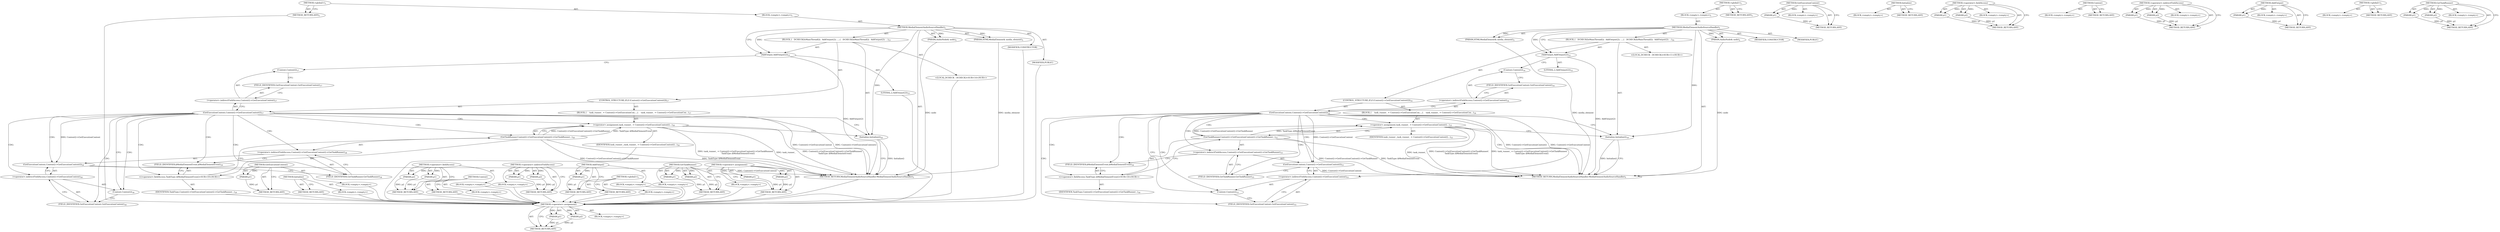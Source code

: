 digraph "GetTaskRunner" {
vulnerable_77 [label=<(METHOD,&lt;operator&gt;.assignment)>];
vulnerable_78 [label=<(PARAM,p1)>];
vulnerable_79 [label=<(PARAM,p2)>];
vulnerable_80 [label=<(BLOCK,&lt;empty&gt;,&lt;empty&gt;)>];
vulnerable_81 [label=<(METHOD_RETURN,ANY)>];
vulnerable_6 [label=<(METHOD,&lt;global&gt;)<SUB>1</SUB>>];
vulnerable_7 [label=<(BLOCK,&lt;empty&gt;,&lt;empty&gt;)<SUB>1</SUB>>];
vulnerable_8 [label=<(METHOD,MediaElementAudioSourceHandler)<SUB>1</SUB>>];
vulnerable_9 [label=<(PARAM,AudioNode&amp; node)<SUB>2</SUB>>];
vulnerable_10 [label=<(PARAM,HTMLMediaElement&amp; media_element)<SUB>3</SUB>>];
vulnerable_11 [label=<(BLOCK,{
   DCHECK(IsMainThread());
  AddOutput(2);

 ...,{
   DCHECK(IsMainThread());
  AddOutput(2);

 ...)<SUB>13</SUB>>];
vulnerable_12 [label="<(LOCAL,DCHECK : DCHECK)<SUB>14</SUB>>"];
vulnerable_13 [label=<(AddOutput,AddOutput(2))<SUB>15</SUB>>];
vulnerable_14 [label=<(LITERAL,2,AddOutput(2))<SUB>15</SUB>>];
vulnerable_15 [label=<(CONTROL_STRUCTURE,IF,if (Context()-&gt;GetExecutionContext()))<SUB>17</SUB>>];
vulnerable_16 [label=<(GetExecutionContext,Context()-&gt;GetExecutionContext())<SUB>17</SUB>>];
vulnerable_17 [label=<(&lt;operator&gt;.indirectFieldAccess,Context()-&gt;GetExecutionContext)<SUB>17</SUB>>];
vulnerable_18 [label=<(Context,Context())<SUB>17</SUB>>];
vulnerable_19 [label=<(FIELD_IDENTIFIER,GetExecutionContext,GetExecutionContext)<SUB>17</SUB>>];
vulnerable_20 [label=<(BLOCK,{
    task_runner_ = Context()-&gt;GetExecutionCon...,{
    task_runner_ = Context()-&gt;GetExecutionCon...)<SUB>17</SUB>>];
vulnerable_21 [label=<(&lt;operator&gt;.assignment,task_runner_ = Context()-&gt;GetExecutionContext()...)<SUB>18</SUB>>];
vulnerable_22 [label=<(IDENTIFIER,task_runner_,task_runner_ = Context()-&gt;GetExecutionContext()...)<SUB>18</SUB>>];
vulnerable_23 [label=<(GetTaskRunner,Context()-&gt;GetExecutionContext()-&gt;GetTaskRunner...)<SUB>18</SUB>>];
vulnerable_24 [label=<(&lt;operator&gt;.indirectFieldAccess,Context()-&gt;GetExecutionContext()-&gt;GetTaskRunner)<SUB>18</SUB>>];
vulnerable_25 [label=<(GetExecutionContext,Context()-&gt;GetExecutionContext())<SUB>18</SUB>>];
vulnerable_26 [label=<(&lt;operator&gt;.indirectFieldAccess,Context()-&gt;GetExecutionContext)<SUB>18</SUB>>];
vulnerable_27 [label=<(Context,Context())<SUB>18</SUB>>];
vulnerable_28 [label=<(FIELD_IDENTIFIER,GetExecutionContext,GetExecutionContext)<SUB>18</SUB>>];
vulnerable_29 [label=<(FIELD_IDENTIFIER,GetTaskRunner,GetTaskRunner)<SUB>18</SUB>>];
vulnerable_30 [label="<(&lt;operator&gt;.fieldAccess,TaskType::kMediaElementEvent)<SUB>19</SUB>>"];
vulnerable_31 [label=<(IDENTIFIER,TaskType,Context()-&gt;GetExecutionContext()-&gt;GetTaskRunner...)<SUB>19</SUB>>];
vulnerable_32 [label=<(FIELD_IDENTIFIER,kMediaElementEvent,kMediaElementEvent)<SUB>19</SUB>>];
vulnerable_33 [label=<(Initialize,Initialize())<SUB>22</SUB>>];
vulnerable_34 [label=<(MODIFIER,CONSTRUCTOR)>];
vulnerable_35 [label=<(MODIFIER,PUBLIC)>];
vulnerable_36 [label=<(METHOD_RETURN,MediaElementAudioSourceHandler.MediaElementAudioSourceHandler)<SUB>1</SUB>>];
vulnerable_38 [label=<(METHOD_RETURN,ANY)<SUB>1</SUB>>];
vulnerable_65 [label=<(METHOD,GetExecutionContext)>];
vulnerable_66 [label=<(PARAM,p1)>];
vulnerable_67 [label=<(BLOCK,&lt;empty&gt;,&lt;empty&gt;)>];
vulnerable_68 [label=<(METHOD_RETURN,ANY)>];
vulnerable_92 [label=<(METHOD,Initialize)>];
vulnerable_93 [label=<(BLOCK,&lt;empty&gt;,&lt;empty&gt;)>];
vulnerable_94 [label=<(METHOD_RETURN,ANY)>];
vulnerable_87 [label=<(METHOD,&lt;operator&gt;.fieldAccess)>];
vulnerable_88 [label=<(PARAM,p1)>];
vulnerable_89 [label=<(PARAM,p2)>];
vulnerable_90 [label=<(BLOCK,&lt;empty&gt;,&lt;empty&gt;)>];
vulnerable_91 [label=<(METHOD_RETURN,ANY)>];
vulnerable_74 [label=<(METHOD,Context)>];
vulnerable_75 [label=<(BLOCK,&lt;empty&gt;,&lt;empty&gt;)>];
vulnerable_76 [label=<(METHOD_RETURN,ANY)>];
vulnerable_69 [label=<(METHOD,&lt;operator&gt;.indirectFieldAccess)>];
vulnerable_70 [label=<(PARAM,p1)>];
vulnerable_71 [label=<(PARAM,p2)>];
vulnerable_72 [label=<(BLOCK,&lt;empty&gt;,&lt;empty&gt;)>];
vulnerable_73 [label=<(METHOD_RETURN,ANY)>];
vulnerable_61 [label=<(METHOD,AddOutput)>];
vulnerable_62 [label=<(PARAM,p1)>];
vulnerable_63 [label=<(BLOCK,&lt;empty&gt;,&lt;empty&gt;)>];
vulnerable_64 [label=<(METHOD_RETURN,ANY)>];
vulnerable_55 [label=<(METHOD,&lt;global&gt;)<SUB>1</SUB>>];
vulnerable_56 [label=<(BLOCK,&lt;empty&gt;,&lt;empty&gt;)>];
vulnerable_57 [label=<(METHOD_RETURN,ANY)>];
vulnerable_82 [label=<(METHOD,GetTaskRunner)>];
vulnerable_83 [label=<(PARAM,p1)>];
vulnerable_84 [label=<(PARAM,p2)>];
vulnerable_85 [label=<(BLOCK,&lt;empty&gt;,&lt;empty&gt;)>];
vulnerable_86 [label=<(METHOD_RETURN,ANY)>];
fixed_77 [label=<(METHOD,&lt;operator&gt;.assignment)>];
fixed_78 [label=<(PARAM,p1)>];
fixed_79 [label=<(PARAM,p2)>];
fixed_80 [label=<(BLOCK,&lt;empty&gt;,&lt;empty&gt;)>];
fixed_81 [label=<(METHOD_RETURN,ANY)>];
fixed_6 [label=<(METHOD,&lt;global&gt;)<SUB>1</SUB>>];
fixed_7 [label=<(BLOCK,&lt;empty&gt;,&lt;empty&gt;)<SUB>1</SUB>>];
fixed_8 [label=<(METHOD,MediaElementAudioSourceHandler)<SUB>1</SUB>>];
fixed_9 [label=<(PARAM,AudioNode&amp; node)<SUB>2</SUB>>];
fixed_10 [label=<(PARAM,HTMLMediaElement&amp; media_element)<SUB>3</SUB>>];
fixed_11 [label=<(BLOCK,{
   DCHECK(IsMainThread());
  AddOutput(2);

 ...,{
   DCHECK(IsMainThread());
  AddOutput(2);

 ...)<SUB>10</SUB>>];
fixed_12 [label="<(LOCAL,DCHECK : DCHECK)<SUB>11</SUB>>"];
fixed_13 [label=<(AddOutput,AddOutput(2))<SUB>12</SUB>>];
fixed_14 [label=<(LITERAL,2,AddOutput(2))<SUB>12</SUB>>];
fixed_15 [label=<(CONTROL_STRUCTURE,IF,if (Context()-&gt;GetExecutionContext()))<SUB>14</SUB>>];
fixed_16 [label=<(GetExecutionContext,Context()-&gt;GetExecutionContext())<SUB>14</SUB>>];
fixed_17 [label=<(&lt;operator&gt;.indirectFieldAccess,Context()-&gt;GetExecutionContext)<SUB>14</SUB>>];
fixed_18 [label=<(Context,Context())<SUB>14</SUB>>];
fixed_19 [label=<(FIELD_IDENTIFIER,GetExecutionContext,GetExecutionContext)<SUB>14</SUB>>];
fixed_20 [label=<(BLOCK,{
    task_runner_ = Context()-&gt;GetExecutionCon...,{
    task_runner_ = Context()-&gt;GetExecutionCon...)<SUB>14</SUB>>];
fixed_21 [label=<(&lt;operator&gt;.assignment,task_runner_ = Context()-&gt;GetExecutionContext()...)<SUB>15</SUB>>];
fixed_22 [label=<(IDENTIFIER,task_runner_,task_runner_ = Context()-&gt;GetExecutionContext()...)<SUB>15</SUB>>];
fixed_23 [label=<(GetTaskRunner,Context()-&gt;GetExecutionContext()-&gt;GetTaskRunner...)<SUB>15</SUB>>];
fixed_24 [label=<(&lt;operator&gt;.indirectFieldAccess,Context()-&gt;GetExecutionContext()-&gt;GetTaskRunner)<SUB>15</SUB>>];
fixed_25 [label=<(GetExecutionContext,Context()-&gt;GetExecutionContext())<SUB>15</SUB>>];
fixed_26 [label=<(&lt;operator&gt;.indirectFieldAccess,Context()-&gt;GetExecutionContext)<SUB>15</SUB>>];
fixed_27 [label=<(Context,Context())<SUB>15</SUB>>];
fixed_28 [label=<(FIELD_IDENTIFIER,GetExecutionContext,GetExecutionContext)<SUB>15</SUB>>];
fixed_29 [label=<(FIELD_IDENTIFIER,GetTaskRunner,GetTaskRunner)<SUB>15</SUB>>];
fixed_30 [label="<(&lt;operator&gt;.fieldAccess,TaskType::kMediaElementEvent)<SUB>16</SUB>>"];
fixed_31 [label=<(IDENTIFIER,TaskType,Context()-&gt;GetExecutionContext()-&gt;GetTaskRunner...)<SUB>16</SUB>>];
fixed_32 [label=<(FIELD_IDENTIFIER,kMediaElementEvent,kMediaElementEvent)<SUB>16</SUB>>];
fixed_33 [label=<(Initialize,Initialize())<SUB>19</SUB>>];
fixed_34 [label=<(MODIFIER,CONSTRUCTOR)>];
fixed_35 [label=<(MODIFIER,PUBLIC)>];
fixed_36 [label=<(METHOD_RETURN,MediaElementAudioSourceHandler.MediaElementAudioSourceHandler)<SUB>1</SUB>>];
fixed_38 [label=<(METHOD_RETURN,ANY)<SUB>1</SUB>>];
fixed_65 [label=<(METHOD,GetExecutionContext)>];
fixed_66 [label=<(PARAM,p1)>];
fixed_67 [label=<(BLOCK,&lt;empty&gt;,&lt;empty&gt;)>];
fixed_68 [label=<(METHOD_RETURN,ANY)>];
fixed_92 [label=<(METHOD,Initialize)>];
fixed_93 [label=<(BLOCK,&lt;empty&gt;,&lt;empty&gt;)>];
fixed_94 [label=<(METHOD_RETURN,ANY)>];
fixed_87 [label=<(METHOD,&lt;operator&gt;.fieldAccess)>];
fixed_88 [label=<(PARAM,p1)>];
fixed_89 [label=<(PARAM,p2)>];
fixed_90 [label=<(BLOCK,&lt;empty&gt;,&lt;empty&gt;)>];
fixed_91 [label=<(METHOD_RETURN,ANY)>];
fixed_74 [label=<(METHOD,Context)>];
fixed_75 [label=<(BLOCK,&lt;empty&gt;,&lt;empty&gt;)>];
fixed_76 [label=<(METHOD_RETURN,ANY)>];
fixed_69 [label=<(METHOD,&lt;operator&gt;.indirectFieldAccess)>];
fixed_70 [label=<(PARAM,p1)>];
fixed_71 [label=<(PARAM,p2)>];
fixed_72 [label=<(BLOCK,&lt;empty&gt;,&lt;empty&gt;)>];
fixed_73 [label=<(METHOD_RETURN,ANY)>];
fixed_61 [label=<(METHOD,AddOutput)>];
fixed_62 [label=<(PARAM,p1)>];
fixed_63 [label=<(BLOCK,&lt;empty&gt;,&lt;empty&gt;)>];
fixed_64 [label=<(METHOD_RETURN,ANY)>];
fixed_55 [label=<(METHOD,&lt;global&gt;)<SUB>1</SUB>>];
fixed_56 [label=<(BLOCK,&lt;empty&gt;,&lt;empty&gt;)>];
fixed_57 [label=<(METHOD_RETURN,ANY)>];
fixed_82 [label=<(METHOD,GetTaskRunner)>];
fixed_83 [label=<(PARAM,p1)>];
fixed_84 [label=<(PARAM,p2)>];
fixed_85 [label=<(BLOCK,&lt;empty&gt;,&lt;empty&gt;)>];
fixed_86 [label=<(METHOD_RETURN,ANY)>];
vulnerable_77 -> vulnerable_78  [key=0, label="AST: "];
vulnerable_77 -> vulnerable_78  [key=1, label="DDG: "];
vulnerable_77 -> vulnerable_80  [key=0, label="AST: "];
vulnerable_77 -> vulnerable_79  [key=0, label="AST: "];
vulnerable_77 -> vulnerable_79  [key=1, label="DDG: "];
vulnerable_77 -> vulnerable_81  [key=0, label="AST: "];
vulnerable_77 -> vulnerable_81  [key=1, label="CFG: "];
vulnerable_78 -> vulnerable_81  [key=0, label="DDG: p1"];
vulnerable_79 -> vulnerable_81  [key=0, label="DDG: p2"];
vulnerable_80 -> fixed_77  [key=0];
vulnerable_81 -> fixed_77  [key=0];
vulnerable_6 -> vulnerable_7  [key=0, label="AST: "];
vulnerable_6 -> vulnerable_38  [key=0, label="AST: "];
vulnerable_6 -> vulnerable_38  [key=1, label="CFG: "];
vulnerable_7 -> vulnerable_8  [key=0, label="AST: "];
vulnerable_8 -> vulnerable_9  [key=0, label="AST: "];
vulnerable_8 -> vulnerable_9  [key=1, label="DDG: "];
vulnerable_8 -> vulnerable_10  [key=0, label="AST: "];
vulnerable_8 -> vulnerable_10  [key=1, label="DDG: "];
vulnerable_8 -> vulnerable_11  [key=0, label="AST: "];
vulnerable_8 -> vulnerable_34  [key=0, label="AST: "];
vulnerable_8 -> vulnerable_35  [key=0, label="AST: "];
vulnerable_8 -> vulnerable_36  [key=0, label="AST: "];
vulnerable_8 -> vulnerable_13  [key=0, label="CFG: "];
vulnerable_8 -> vulnerable_13  [key=1, label="DDG: "];
vulnerable_8 -> vulnerable_33  [key=0, label="DDG: "];
vulnerable_9 -> vulnerable_36  [key=0, label="DDG: node"];
vulnerable_10 -> vulnerable_36  [key=0, label="DDG: media_element"];
vulnerable_11 -> vulnerable_12  [key=0, label="AST: "];
vulnerable_11 -> vulnerable_13  [key=0, label="AST: "];
vulnerable_11 -> vulnerable_15  [key=0, label="AST: "];
vulnerable_11 -> vulnerable_33  [key=0, label="AST: "];
vulnerable_12 -> fixed_77  [key=0];
vulnerable_13 -> vulnerable_14  [key=0, label="AST: "];
vulnerable_13 -> vulnerable_18  [key=0, label="CFG: "];
vulnerable_13 -> vulnerable_36  [key=0, label="DDG: AddOutput(2)"];
vulnerable_14 -> fixed_77  [key=0];
vulnerable_15 -> vulnerable_16  [key=0, label="AST: "];
vulnerable_15 -> vulnerable_20  [key=0, label="AST: "];
vulnerable_16 -> vulnerable_17  [key=0, label="AST: "];
vulnerable_16 -> vulnerable_33  [key=0, label="CFG: "];
vulnerable_16 -> vulnerable_27  [key=0, label="CFG: "];
vulnerable_16 -> vulnerable_27  [key=1, label="CDG: "];
vulnerable_16 -> vulnerable_36  [key=0, label="DDG: Context()-&gt;GetExecutionContext"];
vulnerable_16 -> vulnerable_36  [key=1, label="DDG: Context()-&gt;GetExecutionContext()"];
vulnerable_16 -> vulnerable_25  [key=0, label="DDG: Context()-&gt;GetExecutionContext"];
vulnerable_16 -> vulnerable_25  [key=1, label="CDG: "];
vulnerable_16 -> vulnerable_24  [key=0, label="CDG: "];
vulnerable_16 -> vulnerable_30  [key=0, label="CDG: "];
vulnerable_16 -> vulnerable_29  [key=0, label="CDG: "];
vulnerable_16 -> vulnerable_21  [key=0, label="CDG: "];
vulnerable_16 -> vulnerable_32  [key=0, label="CDG: "];
vulnerable_16 -> vulnerable_26  [key=0, label="CDG: "];
vulnerable_16 -> vulnerable_23  [key=0, label="CDG: "];
vulnerable_16 -> vulnerable_28  [key=0, label="CDG: "];
vulnerable_17 -> vulnerable_18  [key=0, label="AST: "];
vulnerable_17 -> vulnerable_19  [key=0, label="AST: "];
vulnerable_17 -> vulnerable_16  [key=0, label="CFG: "];
vulnerable_18 -> vulnerable_19  [key=0, label="CFG: "];
vulnerable_19 -> vulnerable_17  [key=0, label="CFG: "];
vulnerable_20 -> vulnerable_21  [key=0, label="AST: "];
vulnerable_21 -> vulnerable_22  [key=0, label="AST: "];
vulnerable_21 -> vulnerable_23  [key=0, label="AST: "];
vulnerable_21 -> vulnerable_33  [key=0, label="CFG: "];
vulnerable_21 -> vulnerable_36  [key=0, label="DDG: Context()-&gt;GetExecutionContext()-&gt;GetTaskRunner(
        TaskType::kMediaElementEvent)"];
vulnerable_21 -> vulnerable_36  [key=1, label="DDG: task_runner_ = Context()-&gt;GetExecutionContext()-&gt;GetTaskRunner(
        TaskType::kMediaElementEvent)"];
vulnerable_21 -> vulnerable_36  [key=2, label="DDG: task_runner_"];
vulnerable_22 -> fixed_77  [key=0];
vulnerable_23 -> vulnerable_24  [key=0, label="AST: "];
vulnerable_23 -> vulnerable_30  [key=0, label="AST: "];
vulnerable_23 -> vulnerable_21  [key=0, label="CFG: "];
vulnerable_23 -> vulnerable_21  [key=1, label="DDG: Context()-&gt;GetExecutionContext()-&gt;GetTaskRunner"];
vulnerable_23 -> vulnerable_21  [key=2, label="DDG: TaskType::kMediaElementEvent"];
vulnerable_23 -> vulnerable_36  [key=0, label="DDG: Context()-&gt;GetExecutionContext()-&gt;GetTaskRunner"];
vulnerable_23 -> vulnerable_36  [key=1, label="DDG: TaskType::kMediaElementEvent"];
vulnerable_24 -> vulnerable_25  [key=0, label="AST: "];
vulnerable_24 -> vulnerable_29  [key=0, label="AST: "];
vulnerable_24 -> vulnerable_32  [key=0, label="CFG: "];
vulnerable_25 -> vulnerable_26  [key=0, label="AST: "];
vulnerable_25 -> vulnerable_29  [key=0, label="CFG: "];
vulnerable_25 -> vulnerable_36  [key=0, label="DDG: Context()-&gt;GetExecutionContext"];
vulnerable_26 -> vulnerable_27  [key=0, label="AST: "];
vulnerable_26 -> vulnerable_28  [key=0, label="AST: "];
vulnerable_26 -> vulnerable_25  [key=0, label="CFG: "];
vulnerable_27 -> vulnerable_28  [key=0, label="CFG: "];
vulnerable_28 -> vulnerable_26  [key=0, label="CFG: "];
vulnerable_29 -> vulnerable_24  [key=0, label="CFG: "];
vulnerable_30 -> vulnerable_31  [key=0, label="AST: "];
vulnerable_30 -> vulnerable_32  [key=0, label="AST: "];
vulnerable_30 -> vulnerable_23  [key=0, label="CFG: "];
vulnerable_31 -> fixed_77  [key=0];
vulnerable_32 -> vulnerable_30  [key=0, label="CFG: "];
vulnerable_33 -> vulnerable_36  [key=0, label="CFG: "];
vulnerable_33 -> vulnerable_36  [key=1, label="DDG: Initialize()"];
vulnerable_34 -> fixed_77  [key=0];
vulnerable_35 -> fixed_77  [key=0];
vulnerable_36 -> fixed_77  [key=0];
vulnerable_38 -> fixed_77  [key=0];
vulnerable_65 -> vulnerable_66  [key=0, label="AST: "];
vulnerable_65 -> vulnerable_66  [key=1, label="DDG: "];
vulnerable_65 -> vulnerable_67  [key=0, label="AST: "];
vulnerable_65 -> vulnerable_68  [key=0, label="AST: "];
vulnerable_65 -> vulnerable_68  [key=1, label="CFG: "];
vulnerable_66 -> vulnerable_68  [key=0, label="DDG: p1"];
vulnerable_67 -> fixed_77  [key=0];
vulnerable_68 -> fixed_77  [key=0];
vulnerable_92 -> vulnerable_93  [key=0, label="AST: "];
vulnerable_92 -> vulnerable_94  [key=0, label="AST: "];
vulnerable_92 -> vulnerable_94  [key=1, label="CFG: "];
vulnerable_93 -> fixed_77  [key=0];
vulnerable_94 -> fixed_77  [key=0];
vulnerable_87 -> vulnerable_88  [key=0, label="AST: "];
vulnerable_87 -> vulnerable_88  [key=1, label="DDG: "];
vulnerable_87 -> vulnerable_90  [key=0, label="AST: "];
vulnerable_87 -> vulnerable_89  [key=0, label="AST: "];
vulnerable_87 -> vulnerable_89  [key=1, label="DDG: "];
vulnerable_87 -> vulnerable_91  [key=0, label="AST: "];
vulnerable_87 -> vulnerable_91  [key=1, label="CFG: "];
vulnerable_88 -> vulnerable_91  [key=0, label="DDG: p1"];
vulnerable_89 -> vulnerable_91  [key=0, label="DDG: p2"];
vulnerable_90 -> fixed_77  [key=0];
vulnerable_91 -> fixed_77  [key=0];
vulnerable_74 -> vulnerable_75  [key=0, label="AST: "];
vulnerable_74 -> vulnerable_76  [key=0, label="AST: "];
vulnerable_74 -> vulnerable_76  [key=1, label="CFG: "];
vulnerable_75 -> fixed_77  [key=0];
vulnerable_76 -> fixed_77  [key=0];
vulnerable_69 -> vulnerable_70  [key=0, label="AST: "];
vulnerable_69 -> vulnerable_70  [key=1, label="DDG: "];
vulnerable_69 -> vulnerable_72  [key=0, label="AST: "];
vulnerable_69 -> vulnerable_71  [key=0, label="AST: "];
vulnerable_69 -> vulnerable_71  [key=1, label="DDG: "];
vulnerable_69 -> vulnerable_73  [key=0, label="AST: "];
vulnerable_69 -> vulnerable_73  [key=1, label="CFG: "];
vulnerable_70 -> vulnerable_73  [key=0, label="DDG: p1"];
vulnerable_71 -> vulnerable_73  [key=0, label="DDG: p2"];
vulnerable_72 -> fixed_77  [key=0];
vulnerable_73 -> fixed_77  [key=0];
vulnerable_61 -> vulnerable_62  [key=0, label="AST: "];
vulnerable_61 -> vulnerable_62  [key=1, label="DDG: "];
vulnerable_61 -> vulnerable_63  [key=0, label="AST: "];
vulnerable_61 -> vulnerable_64  [key=0, label="AST: "];
vulnerable_61 -> vulnerable_64  [key=1, label="CFG: "];
vulnerable_62 -> vulnerable_64  [key=0, label="DDG: p1"];
vulnerable_63 -> fixed_77  [key=0];
vulnerable_64 -> fixed_77  [key=0];
vulnerable_55 -> vulnerable_56  [key=0, label="AST: "];
vulnerable_55 -> vulnerable_57  [key=0, label="AST: "];
vulnerable_55 -> vulnerable_57  [key=1, label="CFG: "];
vulnerable_56 -> fixed_77  [key=0];
vulnerable_57 -> fixed_77  [key=0];
vulnerable_82 -> vulnerable_83  [key=0, label="AST: "];
vulnerable_82 -> vulnerable_83  [key=1, label="DDG: "];
vulnerable_82 -> vulnerable_85  [key=0, label="AST: "];
vulnerable_82 -> vulnerable_84  [key=0, label="AST: "];
vulnerable_82 -> vulnerable_84  [key=1, label="DDG: "];
vulnerable_82 -> vulnerable_86  [key=0, label="AST: "];
vulnerable_82 -> vulnerable_86  [key=1, label="CFG: "];
vulnerable_83 -> vulnerable_86  [key=0, label="DDG: p1"];
vulnerable_84 -> vulnerable_86  [key=0, label="DDG: p2"];
vulnerable_85 -> fixed_77  [key=0];
vulnerable_86 -> fixed_77  [key=0];
fixed_77 -> fixed_78  [key=0, label="AST: "];
fixed_77 -> fixed_78  [key=1, label="DDG: "];
fixed_77 -> fixed_80  [key=0, label="AST: "];
fixed_77 -> fixed_79  [key=0, label="AST: "];
fixed_77 -> fixed_79  [key=1, label="DDG: "];
fixed_77 -> fixed_81  [key=0, label="AST: "];
fixed_77 -> fixed_81  [key=1, label="CFG: "];
fixed_78 -> fixed_81  [key=0, label="DDG: p1"];
fixed_79 -> fixed_81  [key=0, label="DDG: p2"];
fixed_6 -> fixed_7  [key=0, label="AST: "];
fixed_6 -> fixed_38  [key=0, label="AST: "];
fixed_6 -> fixed_38  [key=1, label="CFG: "];
fixed_7 -> fixed_8  [key=0, label="AST: "];
fixed_8 -> fixed_9  [key=0, label="AST: "];
fixed_8 -> fixed_9  [key=1, label="DDG: "];
fixed_8 -> fixed_10  [key=0, label="AST: "];
fixed_8 -> fixed_10  [key=1, label="DDG: "];
fixed_8 -> fixed_11  [key=0, label="AST: "];
fixed_8 -> fixed_34  [key=0, label="AST: "];
fixed_8 -> fixed_35  [key=0, label="AST: "];
fixed_8 -> fixed_36  [key=0, label="AST: "];
fixed_8 -> fixed_13  [key=0, label="CFG: "];
fixed_8 -> fixed_13  [key=1, label="DDG: "];
fixed_8 -> fixed_33  [key=0, label="DDG: "];
fixed_9 -> fixed_36  [key=0, label="DDG: node"];
fixed_10 -> fixed_36  [key=0, label="DDG: media_element"];
fixed_11 -> fixed_12  [key=0, label="AST: "];
fixed_11 -> fixed_13  [key=0, label="AST: "];
fixed_11 -> fixed_15  [key=0, label="AST: "];
fixed_11 -> fixed_33  [key=0, label="AST: "];
fixed_13 -> fixed_14  [key=0, label="AST: "];
fixed_13 -> fixed_18  [key=0, label="CFG: "];
fixed_13 -> fixed_36  [key=0, label="DDG: AddOutput(2)"];
fixed_15 -> fixed_16  [key=0, label="AST: "];
fixed_15 -> fixed_20  [key=0, label="AST: "];
fixed_16 -> fixed_17  [key=0, label="AST: "];
fixed_16 -> fixed_33  [key=0, label="CFG: "];
fixed_16 -> fixed_27  [key=0, label="CFG: "];
fixed_16 -> fixed_27  [key=1, label="CDG: "];
fixed_16 -> fixed_36  [key=0, label="DDG: Context()-&gt;GetExecutionContext"];
fixed_16 -> fixed_36  [key=1, label="DDG: Context()-&gt;GetExecutionContext()"];
fixed_16 -> fixed_25  [key=0, label="DDG: Context()-&gt;GetExecutionContext"];
fixed_16 -> fixed_25  [key=1, label="CDG: "];
fixed_16 -> fixed_24  [key=0, label="CDG: "];
fixed_16 -> fixed_30  [key=0, label="CDG: "];
fixed_16 -> fixed_29  [key=0, label="CDG: "];
fixed_16 -> fixed_21  [key=0, label="CDG: "];
fixed_16 -> fixed_32  [key=0, label="CDG: "];
fixed_16 -> fixed_26  [key=0, label="CDG: "];
fixed_16 -> fixed_23  [key=0, label="CDG: "];
fixed_16 -> fixed_28  [key=0, label="CDG: "];
fixed_17 -> fixed_18  [key=0, label="AST: "];
fixed_17 -> fixed_19  [key=0, label="AST: "];
fixed_17 -> fixed_16  [key=0, label="CFG: "];
fixed_18 -> fixed_19  [key=0, label="CFG: "];
fixed_19 -> fixed_17  [key=0, label="CFG: "];
fixed_20 -> fixed_21  [key=0, label="AST: "];
fixed_21 -> fixed_22  [key=0, label="AST: "];
fixed_21 -> fixed_23  [key=0, label="AST: "];
fixed_21 -> fixed_33  [key=0, label="CFG: "];
fixed_21 -> fixed_36  [key=0, label="DDG: Context()-&gt;GetExecutionContext()-&gt;GetTaskRunner(
        TaskType::kMediaElementEvent)"];
fixed_21 -> fixed_36  [key=1, label="DDG: task_runner_ = Context()-&gt;GetExecutionContext()-&gt;GetTaskRunner(
        TaskType::kMediaElementEvent)"];
fixed_21 -> fixed_36  [key=2, label="DDG: task_runner_"];
fixed_23 -> fixed_24  [key=0, label="AST: "];
fixed_23 -> fixed_30  [key=0, label="AST: "];
fixed_23 -> fixed_21  [key=0, label="CFG: "];
fixed_23 -> fixed_21  [key=1, label="DDG: Context()-&gt;GetExecutionContext()-&gt;GetTaskRunner"];
fixed_23 -> fixed_21  [key=2, label="DDG: TaskType::kMediaElementEvent"];
fixed_23 -> fixed_36  [key=0, label="DDG: Context()-&gt;GetExecutionContext()-&gt;GetTaskRunner"];
fixed_23 -> fixed_36  [key=1, label="DDG: TaskType::kMediaElementEvent"];
fixed_24 -> fixed_25  [key=0, label="AST: "];
fixed_24 -> fixed_29  [key=0, label="AST: "];
fixed_24 -> fixed_32  [key=0, label="CFG: "];
fixed_25 -> fixed_26  [key=0, label="AST: "];
fixed_25 -> fixed_29  [key=0, label="CFG: "];
fixed_25 -> fixed_36  [key=0, label="DDG: Context()-&gt;GetExecutionContext"];
fixed_26 -> fixed_27  [key=0, label="AST: "];
fixed_26 -> fixed_28  [key=0, label="AST: "];
fixed_26 -> fixed_25  [key=0, label="CFG: "];
fixed_27 -> fixed_28  [key=0, label="CFG: "];
fixed_28 -> fixed_26  [key=0, label="CFG: "];
fixed_29 -> fixed_24  [key=0, label="CFG: "];
fixed_30 -> fixed_31  [key=0, label="AST: "];
fixed_30 -> fixed_32  [key=0, label="AST: "];
fixed_30 -> fixed_23  [key=0, label="CFG: "];
fixed_32 -> fixed_30  [key=0, label="CFG: "];
fixed_33 -> fixed_36  [key=0, label="CFG: "];
fixed_33 -> fixed_36  [key=1, label="DDG: Initialize()"];
fixed_65 -> fixed_66  [key=0, label="AST: "];
fixed_65 -> fixed_66  [key=1, label="DDG: "];
fixed_65 -> fixed_67  [key=0, label="AST: "];
fixed_65 -> fixed_68  [key=0, label="AST: "];
fixed_65 -> fixed_68  [key=1, label="CFG: "];
fixed_66 -> fixed_68  [key=0, label="DDG: p1"];
fixed_92 -> fixed_93  [key=0, label="AST: "];
fixed_92 -> fixed_94  [key=0, label="AST: "];
fixed_92 -> fixed_94  [key=1, label="CFG: "];
fixed_87 -> fixed_88  [key=0, label="AST: "];
fixed_87 -> fixed_88  [key=1, label="DDG: "];
fixed_87 -> fixed_90  [key=0, label="AST: "];
fixed_87 -> fixed_89  [key=0, label="AST: "];
fixed_87 -> fixed_89  [key=1, label="DDG: "];
fixed_87 -> fixed_91  [key=0, label="AST: "];
fixed_87 -> fixed_91  [key=1, label="CFG: "];
fixed_88 -> fixed_91  [key=0, label="DDG: p1"];
fixed_89 -> fixed_91  [key=0, label="DDG: p2"];
fixed_74 -> fixed_75  [key=0, label="AST: "];
fixed_74 -> fixed_76  [key=0, label="AST: "];
fixed_74 -> fixed_76  [key=1, label="CFG: "];
fixed_69 -> fixed_70  [key=0, label="AST: "];
fixed_69 -> fixed_70  [key=1, label="DDG: "];
fixed_69 -> fixed_72  [key=0, label="AST: "];
fixed_69 -> fixed_71  [key=0, label="AST: "];
fixed_69 -> fixed_71  [key=1, label="DDG: "];
fixed_69 -> fixed_73  [key=0, label="AST: "];
fixed_69 -> fixed_73  [key=1, label="CFG: "];
fixed_70 -> fixed_73  [key=0, label="DDG: p1"];
fixed_71 -> fixed_73  [key=0, label="DDG: p2"];
fixed_61 -> fixed_62  [key=0, label="AST: "];
fixed_61 -> fixed_62  [key=1, label="DDG: "];
fixed_61 -> fixed_63  [key=0, label="AST: "];
fixed_61 -> fixed_64  [key=0, label="AST: "];
fixed_61 -> fixed_64  [key=1, label="CFG: "];
fixed_62 -> fixed_64  [key=0, label="DDG: p1"];
fixed_55 -> fixed_56  [key=0, label="AST: "];
fixed_55 -> fixed_57  [key=0, label="AST: "];
fixed_55 -> fixed_57  [key=1, label="CFG: "];
fixed_82 -> fixed_83  [key=0, label="AST: "];
fixed_82 -> fixed_83  [key=1, label="DDG: "];
fixed_82 -> fixed_85  [key=0, label="AST: "];
fixed_82 -> fixed_84  [key=0, label="AST: "];
fixed_82 -> fixed_84  [key=1, label="DDG: "];
fixed_82 -> fixed_86  [key=0, label="AST: "];
fixed_82 -> fixed_86  [key=1, label="CFG: "];
fixed_83 -> fixed_86  [key=0, label="DDG: p1"];
fixed_84 -> fixed_86  [key=0, label="DDG: p2"];
}
